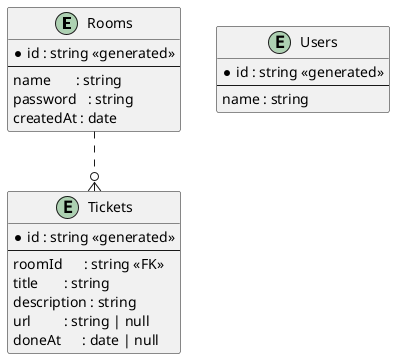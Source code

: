 @startuml
entity "Rooms" {
    * id : string <<generated>>
    --
    name       : string
    password   : string
    createdAt : date
}

entity "Users" {
    * id : string <<generated>>
    --
    name : string
}

entity "Tickets" {
    * id : string <<generated>>
    --
    roomId      : string <<FK>>
    title       : string
    description : string
    url         : string | null
    doneAt      : date | null
}

Rooms ..o{ Tickets
@enduml
